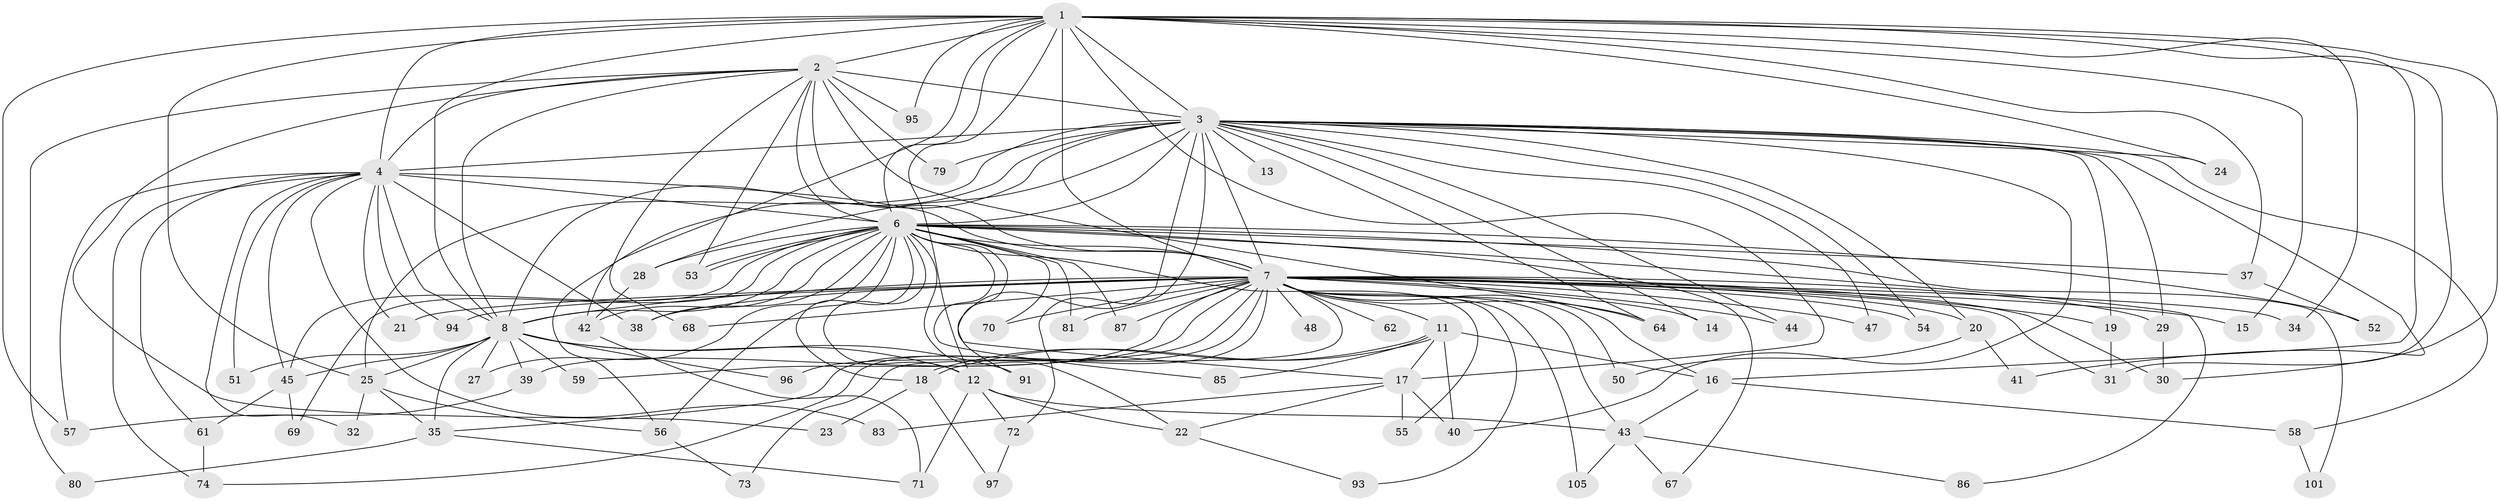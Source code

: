 // Generated by graph-tools (version 1.1) at 2025/23/03/03/25 07:23:45]
// undirected, 77 vertices, 177 edges
graph export_dot {
graph [start="1"]
  node [color=gray90,style=filled];
  1 [super="+98"];
  2 [super="+63"];
  3 [super="+5"];
  4 [super="+49"];
  6 [super="+76"];
  7 [super="+10"];
  8 [super="+9"];
  11 [super="+75"];
  12 [super="+36"];
  13;
  14;
  15;
  16 [super="+26"];
  17 [super="+82"];
  18 [super="+33"];
  19 [super="+84"];
  20;
  21 [super="+104"];
  22 [super="+89"];
  23;
  24;
  25 [super="+46"];
  27;
  28;
  29;
  30 [super="+99"];
  31 [super="+88"];
  32;
  34;
  35 [super="+60"];
  37;
  38 [super="+90"];
  39;
  40;
  41;
  42 [super="+66"];
  43 [super="+92"];
  44;
  45 [super="+65"];
  47;
  48;
  50;
  51;
  52;
  53 [super="+103"];
  54;
  55;
  56 [super="+100"];
  57 [super="+77"];
  58;
  59;
  61;
  62;
  64 [super="+102"];
  67;
  68;
  69;
  70;
  71 [super="+78"];
  72;
  73;
  74 [super="+106"];
  79;
  80;
  81;
  83;
  85;
  86;
  87;
  91;
  93;
  94;
  95;
  96;
  97;
  101;
  105;
  1 -- 2 [weight=2];
  1 -- 3 [weight=2];
  1 -- 4;
  1 -- 6;
  1 -- 7 [weight=2];
  1 -- 8 [weight=2];
  1 -- 12;
  1 -- 15;
  1 -- 16;
  1 -- 24;
  1 -- 31;
  1 -- 34;
  1 -- 37;
  1 -- 42;
  1 -- 57;
  1 -- 95;
  1 -- 17;
  1 -- 25;
  1 -- 30;
  2 -- 3 [weight=3];
  2 -- 4;
  2 -- 6;
  2 -- 7 [weight=2];
  2 -- 8 [weight=2];
  2 -- 23;
  2 -- 64;
  2 -- 68;
  2 -- 79;
  2 -- 80;
  2 -- 95;
  2 -- 53;
  3 -- 4 [weight=2];
  3 -- 6 [weight=2];
  3 -- 7 [weight=4];
  3 -- 8 [weight=4];
  3 -- 19 [weight=2];
  3 -- 20;
  3 -- 29;
  3 -- 58;
  3 -- 72;
  3 -- 79;
  3 -- 91;
  3 -- 13;
  3 -- 14;
  3 -- 24;
  3 -- 25;
  3 -- 28;
  3 -- 40;
  3 -- 41;
  3 -- 44;
  3 -- 47;
  3 -- 54;
  3 -- 64;
  3 -- 56;
  4 -- 6;
  4 -- 7 [weight=2];
  4 -- 8 [weight=2];
  4 -- 21;
  4 -- 32;
  4 -- 38;
  4 -- 51;
  4 -- 57;
  4 -- 61;
  4 -- 74;
  4 -- 83;
  4 -- 94;
  4 -- 45;
  6 -- 7 [weight=3];
  6 -- 8 [weight=2];
  6 -- 12;
  6 -- 17;
  6 -- 22;
  6 -- 27;
  6 -- 28;
  6 -- 37;
  6 -- 38;
  6 -- 45;
  6 -- 52;
  6 -- 53;
  6 -- 53;
  6 -- 55;
  6 -- 56;
  6 -- 67;
  6 -- 69;
  6 -- 70;
  6 -- 81;
  6 -- 85;
  6 -- 86;
  6 -- 87;
  6 -- 101;
  6 -- 42;
  6 -- 18;
  7 -- 8 [weight=4];
  7 -- 11 [weight=2];
  7 -- 15;
  7 -- 16;
  7 -- 21 [weight=2];
  7 -- 29;
  7 -- 30;
  7 -- 34;
  7 -- 39;
  7 -- 44;
  7 -- 48 [weight=2];
  7 -- 50;
  7 -- 54;
  7 -- 64;
  7 -- 68;
  7 -- 81;
  7 -- 87;
  7 -- 94;
  7 -- 105;
  7 -- 70;
  7 -- 73;
  7 -- 14;
  7 -- 20;
  7 -- 93;
  7 -- 31;
  7 -- 96;
  7 -- 47;
  7 -- 59;
  7 -- 62;
  7 -- 43;
  7 -- 35;
  7 -- 74;
  7 -- 19;
  7 -- 38;
  8 -- 25;
  8 -- 27;
  8 -- 35;
  8 -- 45;
  8 -- 51;
  8 -- 91;
  8 -- 96;
  8 -- 39;
  8 -- 59;
  8 -- 12;
  11 -- 17;
  11 -- 18;
  11 -- 18;
  11 -- 85;
  11 -- 40;
  11 -- 16;
  12 -- 22;
  12 -- 43;
  12 -- 72;
  12 -- 71;
  16 -- 43;
  16 -- 58;
  17 -- 40;
  17 -- 55;
  17 -- 83;
  17 -- 22;
  18 -- 23;
  18 -- 97;
  19 -- 31;
  20 -- 41;
  20 -- 50;
  22 -- 93;
  25 -- 32;
  25 -- 35;
  25 -- 56;
  28 -- 42;
  29 -- 30;
  35 -- 80;
  35 -- 71;
  37 -- 52;
  39 -- 57;
  42 -- 71;
  43 -- 67;
  43 -- 86;
  43 -- 105;
  45 -- 61;
  45 -- 69;
  56 -- 73;
  58 -- 101;
  61 -- 74;
  72 -- 97;
}

